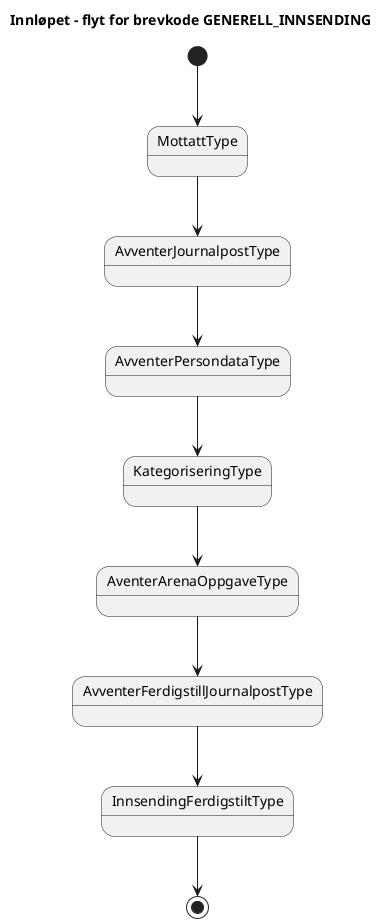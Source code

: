 @startuml
title 
Innløpet – flyt for brevkode GENERELL_INNSENDING
end title           
[*]-->MottattType 
MottattType --> AvventerJournalpostType
AvventerJournalpostType --> AvventerPersondataType
AvventerPersondataType --> KategoriseringType
KategoriseringType --> AventerArenaOppgaveType
AventerArenaOppgaveType --> AvventerFerdigstillJournalpostType
AvventerFerdigstillJournalpostType --> InnsendingFerdigstiltType
InnsendingFerdigstiltType--> [*]
@enduml